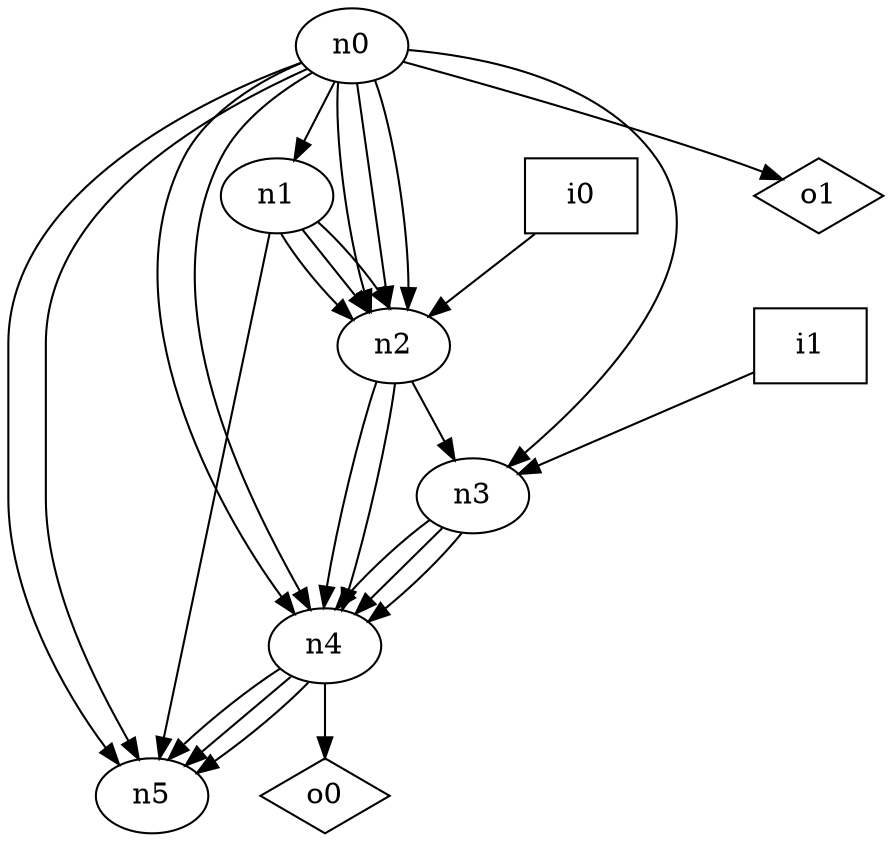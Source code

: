 digraph G {
n0 [label="n0"];
n1 [label="n1"];
n2 [label="n2"];
n3 [label="n3"];
n4 [label="n4"];
n5 [label="n5"];
n6 [label="i0",shape="box"];
n7 [label="i1",shape="box"];
n8 [label="o0",shape="diamond"];
n9 [label="o1",shape="diamond"];
n0 -> n1
n0 -> n2
n0 -> n2
n0 -> n2
n0 -> n3
n0 -> n4
n0 -> n4
n0 -> n5
n0 -> n5
n0 -> n9
n1 -> n2
n1 -> n2
n1 -> n2
n1 -> n5
n2 -> n3
n2 -> n4
n2 -> n4
n3 -> n4
n3 -> n4
n3 -> n4
n4 -> n5
n4 -> n5
n4 -> n5
n4 -> n8
n6 -> n2
n7 -> n3
}